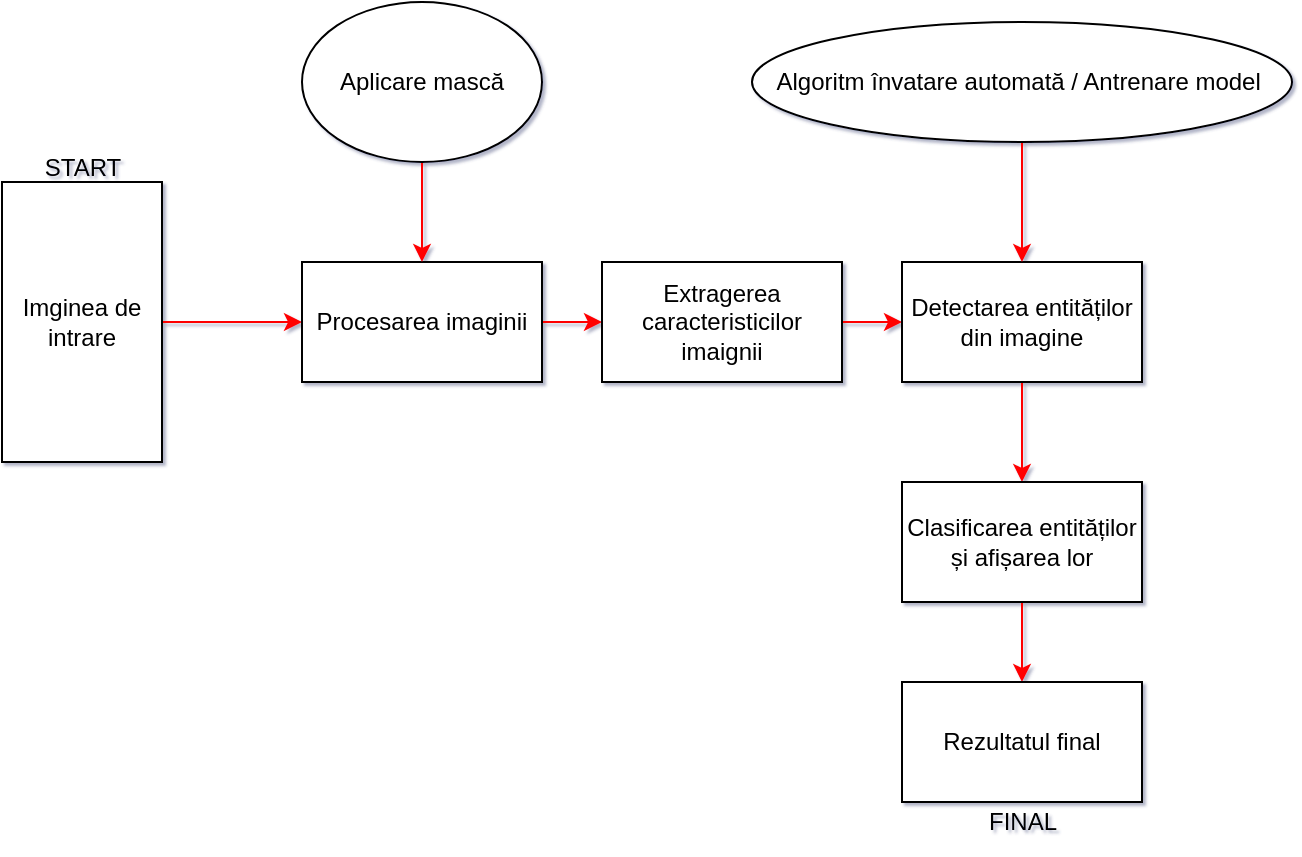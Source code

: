 <mxfile version="21.3.2" type="device">
  <diagram name="Pagina-1" id="QkRNNRiRy0--acTwLFoo">
    <mxGraphModel dx="1050" dy="581" grid="0" gridSize="10" guides="1" tooltips="1" connect="1" arrows="1" fold="1" page="1" pageScale="1" pageWidth="1169" pageHeight="1654" background="#ffffff" math="0" shadow="1">
      <root>
        <mxCell id="0" />
        <mxCell id="1" parent="0" />
        <mxCell id="qoJeCfxsoNiryEq2GFhv-10" value="" style="edgeStyle=orthogonalEdgeStyle;rounded=0;orthogonalLoop=1;jettySize=auto;html=1;fontColor=#FFFFFF;strokeColor=#FF0000;" edge="1" parent="1" source="qoJeCfxsoNiryEq2GFhv-1" target="qoJeCfxsoNiryEq2GFhv-2">
          <mxGeometry relative="1" as="geometry" />
        </mxCell>
        <mxCell id="qoJeCfxsoNiryEq2GFhv-1" value="Imginea de intrare&lt;br&gt;" style="rounded=0;whiteSpace=wrap;html=1;" vertex="1" parent="1">
          <mxGeometry x="40" y="370" width="80" height="140" as="geometry" />
        </mxCell>
        <mxCell id="qoJeCfxsoNiryEq2GFhv-11" value="" style="edgeStyle=orthogonalEdgeStyle;rounded=0;orthogonalLoop=1;jettySize=auto;html=1;strokeColor=#FF0000;" edge="1" parent="1" source="qoJeCfxsoNiryEq2GFhv-2" target="qoJeCfxsoNiryEq2GFhv-3">
          <mxGeometry relative="1" as="geometry" />
        </mxCell>
        <mxCell id="qoJeCfxsoNiryEq2GFhv-2" value="Procesarea imaginii" style="rounded=0;whiteSpace=wrap;html=1;" vertex="1" parent="1">
          <mxGeometry x="190" y="410" width="120" height="60" as="geometry" />
        </mxCell>
        <mxCell id="qoJeCfxsoNiryEq2GFhv-12" value="" style="edgeStyle=orthogonalEdgeStyle;rounded=0;orthogonalLoop=1;jettySize=auto;html=1;strokeColor=#FF0000;" edge="1" parent="1" source="qoJeCfxsoNiryEq2GFhv-3" target="qoJeCfxsoNiryEq2GFhv-4">
          <mxGeometry relative="1" as="geometry" />
        </mxCell>
        <mxCell id="qoJeCfxsoNiryEq2GFhv-3" value="Extragerea&lt;br&gt;caracteristicilor&lt;br&gt;imaignii" style="rounded=0;whiteSpace=wrap;html=1;" vertex="1" parent="1">
          <mxGeometry x="340" y="410" width="120" height="60" as="geometry" />
        </mxCell>
        <mxCell id="qoJeCfxsoNiryEq2GFhv-13" value="" style="edgeStyle=orthogonalEdgeStyle;rounded=0;orthogonalLoop=1;jettySize=auto;html=1;strokeColor=#FF0000;" edge="1" parent="1" source="qoJeCfxsoNiryEq2GFhv-4" target="qoJeCfxsoNiryEq2GFhv-8">
          <mxGeometry relative="1" as="geometry" />
        </mxCell>
        <mxCell id="qoJeCfxsoNiryEq2GFhv-4" value="Detectarea entităților&lt;br&gt;din imagine" style="rounded=0;whiteSpace=wrap;html=1;" vertex="1" parent="1">
          <mxGeometry x="490" y="410" width="120" height="60" as="geometry" />
        </mxCell>
        <mxCell id="qoJeCfxsoNiryEq2GFhv-15" value="" style="edgeStyle=orthogonalEdgeStyle;rounded=0;orthogonalLoop=1;jettySize=auto;html=1;strokeColor=#FF0000;" edge="1" parent="1" source="qoJeCfxsoNiryEq2GFhv-5" target="qoJeCfxsoNiryEq2GFhv-4">
          <mxGeometry relative="1" as="geometry" />
        </mxCell>
        <mxCell id="qoJeCfxsoNiryEq2GFhv-5" value="Algoritm învatare automată / Antrenare model&amp;nbsp;" style="ellipse;whiteSpace=wrap;html=1;" vertex="1" parent="1">
          <mxGeometry x="415" y="290" width="270" height="60" as="geometry" />
        </mxCell>
        <mxCell id="qoJeCfxsoNiryEq2GFhv-16" value="" style="edgeStyle=orthogonalEdgeStyle;rounded=0;orthogonalLoop=1;jettySize=auto;html=1;strokeColor=#FF0000;" edge="1" parent="1" source="qoJeCfxsoNiryEq2GFhv-6" target="qoJeCfxsoNiryEq2GFhv-2">
          <mxGeometry relative="1" as="geometry" />
        </mxCell>
        <mxCell id="qoJeCfxsoNiryEq2GFhv-6" value="Aplicare mască" style="ellipse;whiteSpace=wrap;html=1;" vertex="1" parent="1">
          <mxGeometry x="190" y="280" width="120" height="80" as="geometry" />
        </mxCell>
        <mxCell id="qoJeCfxsoNiryEq2GFhv-14" value="" style="edgeStyle=orthogonalEdgeStyle;rounded=0;orthogonalLoop=1;jettySize=auto;html=1;strokeColor=#FF0000;" edge="1" parent="1" source="qoJeCfxsoNiryEq2GFhv-8" target="qoJeCfxsoNiryEq2GFhv-9">
          <mxGeometry relative="1" as="geometry" />
        </mxCell>
        <mxCell id="qoJeCfxsoNiryEq2GFhv-8" value="Clasificarea entităților&lt;br&gt;și afișarea lor" style="rounded=0;whiteSpace=wrap;html=1;" vertex="1" parent="1">
          <mxGeometry x="490" y="520" width="120" height="60" as="geometry" />
        </mxCell>
        <mxCell id="qoJeCfxsoNiryEq2GFhv-9" value="Rezultatul final" style="rounded=0;whiteSpace=wrap;html=1;" vertex="1" parent="1">
          <mxGeometry x="490" y="620" width="120" height="60" as="geometry" />
        </mxCell>
        <mxCell id="qoJeCfxsoNiryEq2GFhv-20" value="&lt;font color=&quot;#000000&quot;&gt;START&lt;/font&gt;" style="text;html=1;align=center;verticalAlign=middle;resizable=0;points=[];autosize=1;strokeColor=none;fillColor=none;" vertex="1" parent="1">
          <mxGeometry x="52" y="350" width="56" height="26" as="geometry" />
        </mxCell>
        <mxCell id="qoJeCfxsoNiryEq2GFhv-22" value="&lt;font color=&quot;#000000&quot;&gt;FINAL&lt;/font&gt;" style="text;html=1;align=center;verticalAlign=middle;resizable=0;points=[];autosize=1;strokeColor=none;fillColor=none;" vertex="1" parent="1">
          <mxGeometry x="524" y="677" width="52" height="26" as="geometry" />
        </mxCell>
      </root>
    </mxGraphModel>
  </diagram>
</mxfile>
